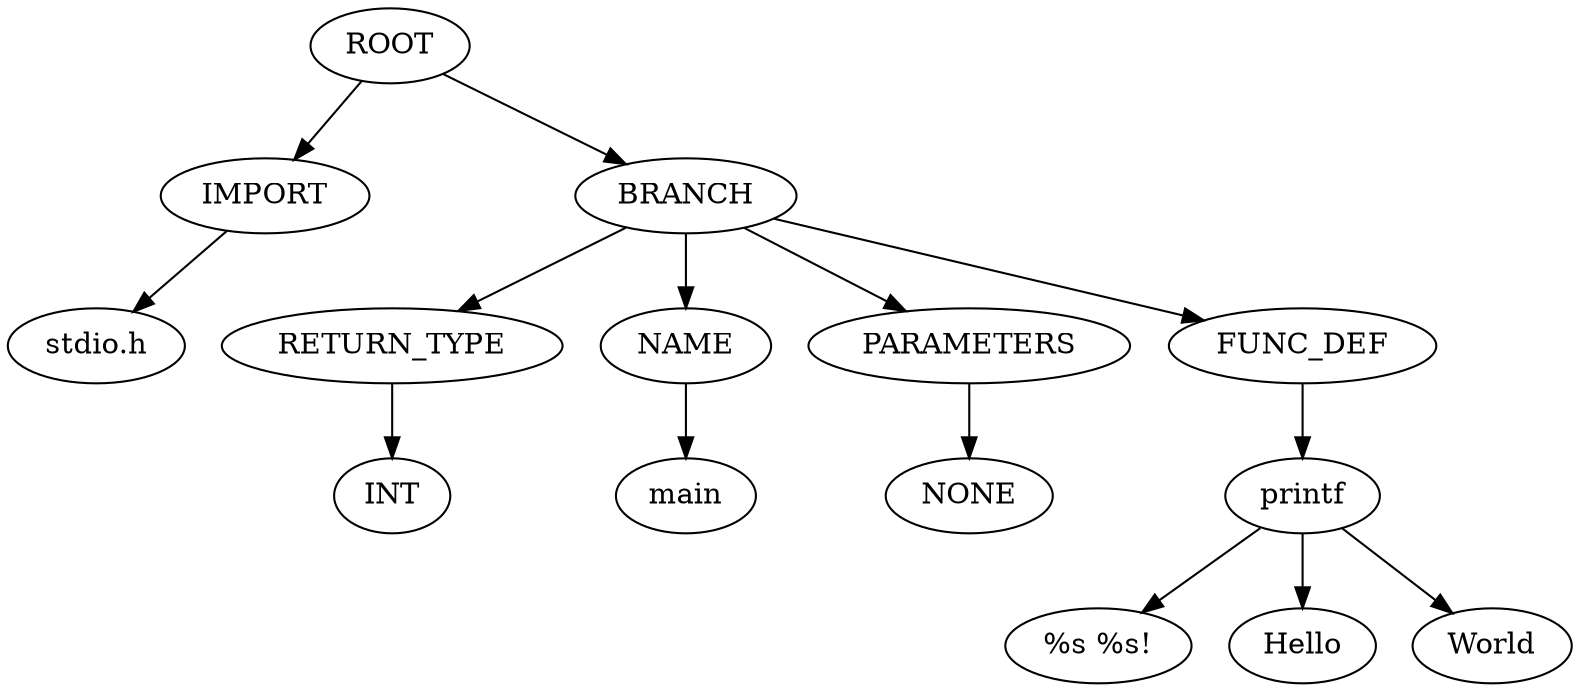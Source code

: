 strict digraph G{
l11[label = "IMPORT"]
l111[label = "BRANCH"]
"ROOT"->"l11"
l11131[label = "stdio.h"]
"l11"->l11131
"ROOT"->"l111"
l111331[label = "RETURN_TYPE"]
l1113311[label = "NAME"]
l11133111[label = "PARAMETERS"]
l111331111[label = "FUNC_DEF"]
"l111"->"l111331"
l11133111131[label = "INT"]
"l111331"->l11133111131
"l111"->"l1113311"
l111331111331[label = "main"]
"l1113311"->l111331111331
"l111"->"l11133111"
l1113311113331[label = "NONE"]
"l11133111"->l1113311113331
"l111"->"l111331111"
l11133111133331[label = "printf"]
"l111331111"->"l11133111133331"
l1113311113333131[label = "%s %s!\n"]
l11133111133331311[label = "Hello"]
l111331111333313111[label = "World"]
"l11133111133331"->l1113311113333131
"l11133111133331"->l11133111133331311
"l11133111133331"->l111331111333313111
}

